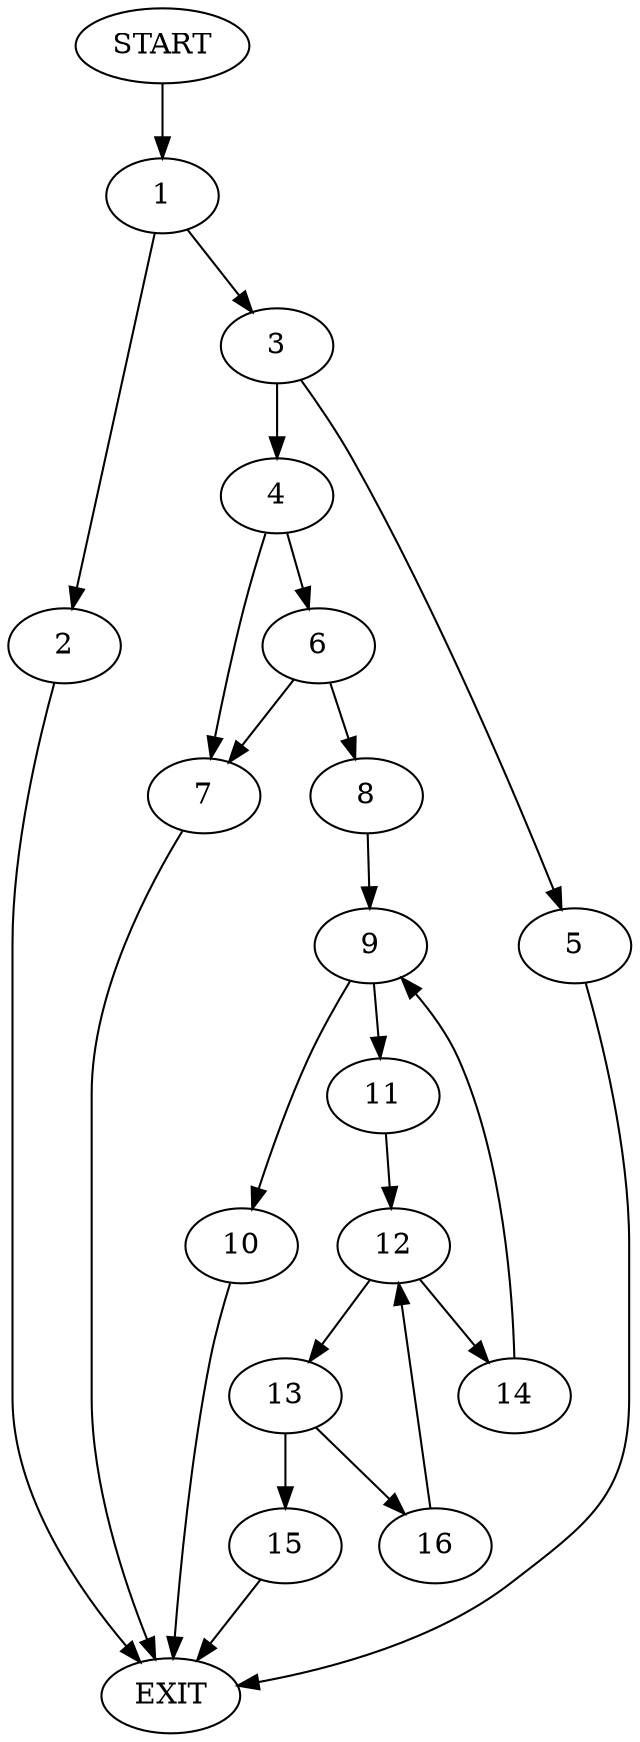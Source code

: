 digraph {
0 [label="START"]
17 [label="EXIT"]
0 -> 1
1 -> 2
1 -> 3
2 -> 17
3 -> 4
3 -> 5
5 -> 17
4 -> 6
4 -> 7
6 -> 8
6 -> 7
7 -> 17
8 -> 9
9 -> 10
9 -> 11
10 -> 17
11 -> 12
12 -> 13
12 -> 14
14 -> 9
13 -> 15
13 -> 16
16 -> 12
15 -> 17
}
